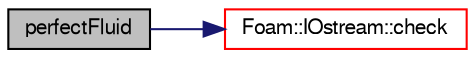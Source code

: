 digraph "perfectFluid"
{
  bgcolor="transparent";
  edge [fontname="FreeSans",fontsize="10",labelfontname="FreeSans",labelfontsize="10"];
  node [fontname="FreeSans",fontsize="10",shape=record];
  rankdir="LR";
  Node4 [label="perfectFluid",height=0.2,width=0.4,color="black", fillcolor="grey75", style="filled", fontcolor="black"];
  Node4 -> Node5 [color="midnightblue",fontsize="10",style="solid",fontname="FreeSans"];
  Node5 [label="Foam::IOstream::check",height=0.2,width=0.4,color="red",URL="$a26226.html#a367eb3425fc4e8270e2aa961df8ac8a5",tooltip="Check IOstream status for given operation. "];
}
